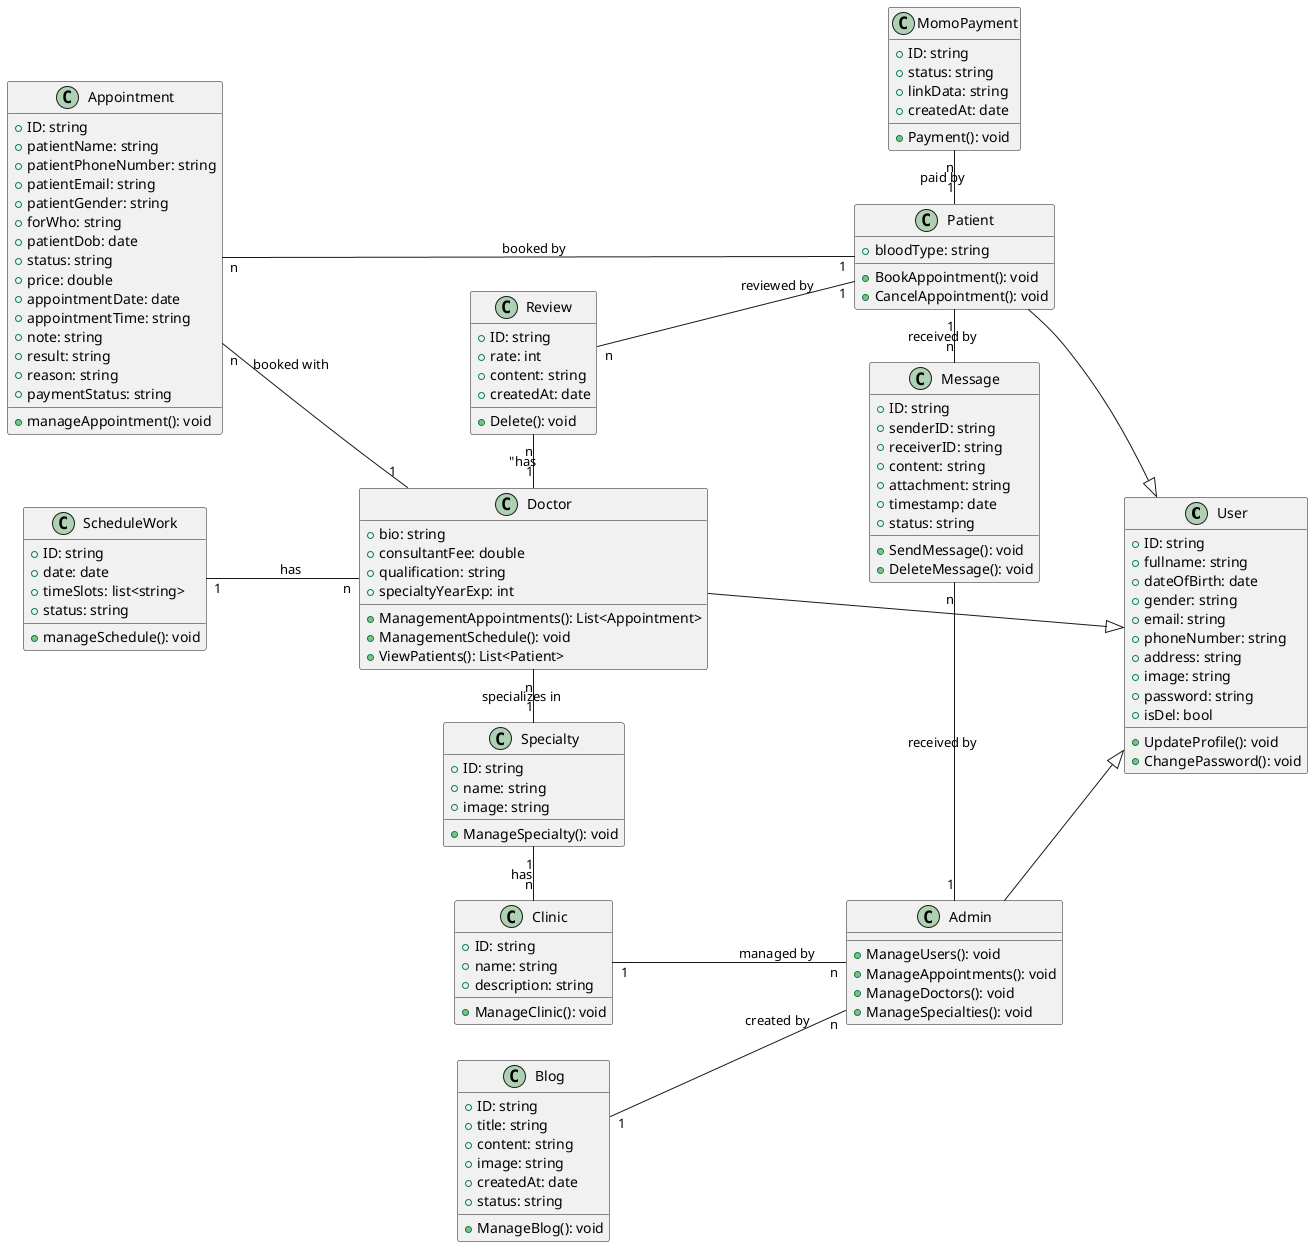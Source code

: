 
@startUML CTUTCare+_Class_Final
left to right direction
' --------------- ACTOR ---------------
' Not null: fullname, phoneNumber, password, isDel
' priceAppointment, licenseNumber

class User {
    + ID: string
    + fullname: string 
    + dateOfBirth: date
    + gender: string
    + email: string
    + phoneNumber: string
    + address: string
    + image: string
    + password: string
    + isDel: bool

    + UpdateProfile(): void
    + ChangePassword(): void
    ' + ForgotPassword(): void
}

class Admin {
    + ManageUsers(): void
    + ManageAppointments(): void
    + ManageDoctors(): void
    + ManageSpecialties(): void
    ' + ManageClinics(): void
}

class Doctor {
    + bio: string
    + consultantFee: double
    + qualification: string
    + specialtyYearExp: int

    + ManagementAppointments(): List<Appointment>
    + ManagementSchedule(): void
    + ViewPatients(): List<Patient>
    ' + CreateMedicalRecord(): void
}

class Patient {
    ' + medicalHistory: string
    ' + insuranceNumber: string
    + bloodType: string

    + BookAppointment(): void
    + CancelAppointment(): void
    ' + ViewMedicalRecords(): List<MedicalRecord>
}

class Appointment {
    + ID: string
    + patientName: string
    + patientPhoneNumber: string
    + patientEmail: string
    + patientGender: string
    + forWho: string
    + patientDob: date
    + status: string
    + price: double
    + appointmentDate: date
    + appointmentTime: string
    + note: string
    + result: string
    + reason: string
    + paymentStatus: string
    ' MedicalRecord

    + manageAppointment(): void
}

class MomoPayment {
    + ID: string
    + status: string
    + linkData: string
    + createdAt: date

    + Payment(): void
}

class ScheduleWork {
    + ID: string
    + date: date
    + timeSlots: list<string>
    + status: string
    ' + time: string
    ' + time_start: string
    ' + time_end: string
    ' + maxPatients: int

    + manageSchedule(): void
}

class Specialty {
    + ID: string
    + name: string
    + image: string
    ' + description: text
    ' Clinic
    ' + clinicNumber: string
    ' + clinicAddress: string
    ' + clinicPhoneNumber: string

    + ManageSpecialty(): void
}

class Message {
    + ID: string
    + senderID: string
    + receiverID: string
    + content: string
    + attachment: string
    + timestamp: date
    + status: string

    + SendMessage(): void
    + DeleteMessage(): void
}

class Blog {
    + ID: string
    + title: string
    + content: string
    + image: string
    + createdAt: date
    + status: string

    + ManageBlog(): void
}

class Clinic {
    + ID: string
    + name: string
    + description: string

    + ManageClinic(): void
}

class Review {
    + ID: string
    + rate: int    
    + content: string
    + createdAt: date

    + Delete(): void
}

' --------------- RELATIONSHIPS ---------------
Admin --|> User
Doctor --|> User
Patient --|> User

ScheduleWork "1" -- "n" Doctor: "has"
Appointment "n" -- "1" Doctor: "booked with"
Appointment "n" -- "1" Patient: "booked by"
Specialty "1" -left- "n" Doctor: "specializes in"
MomoPayment "n" -right- "1" Patient: "paid by"

Patient "1" -right- "n" Message: "received by"
Admin"1" -left- "n" Message : "received by"

Blog "1" -- "n" Admin: "created by"
Specialty "1" -right- "n" Clinic: "has"
Clinic "1" -- "n" Admin: "managed by"

Review "n" -right- "1" Doctor:" "has"

Review "n" -- "1" Patient: "reviewed by"


@endUML



